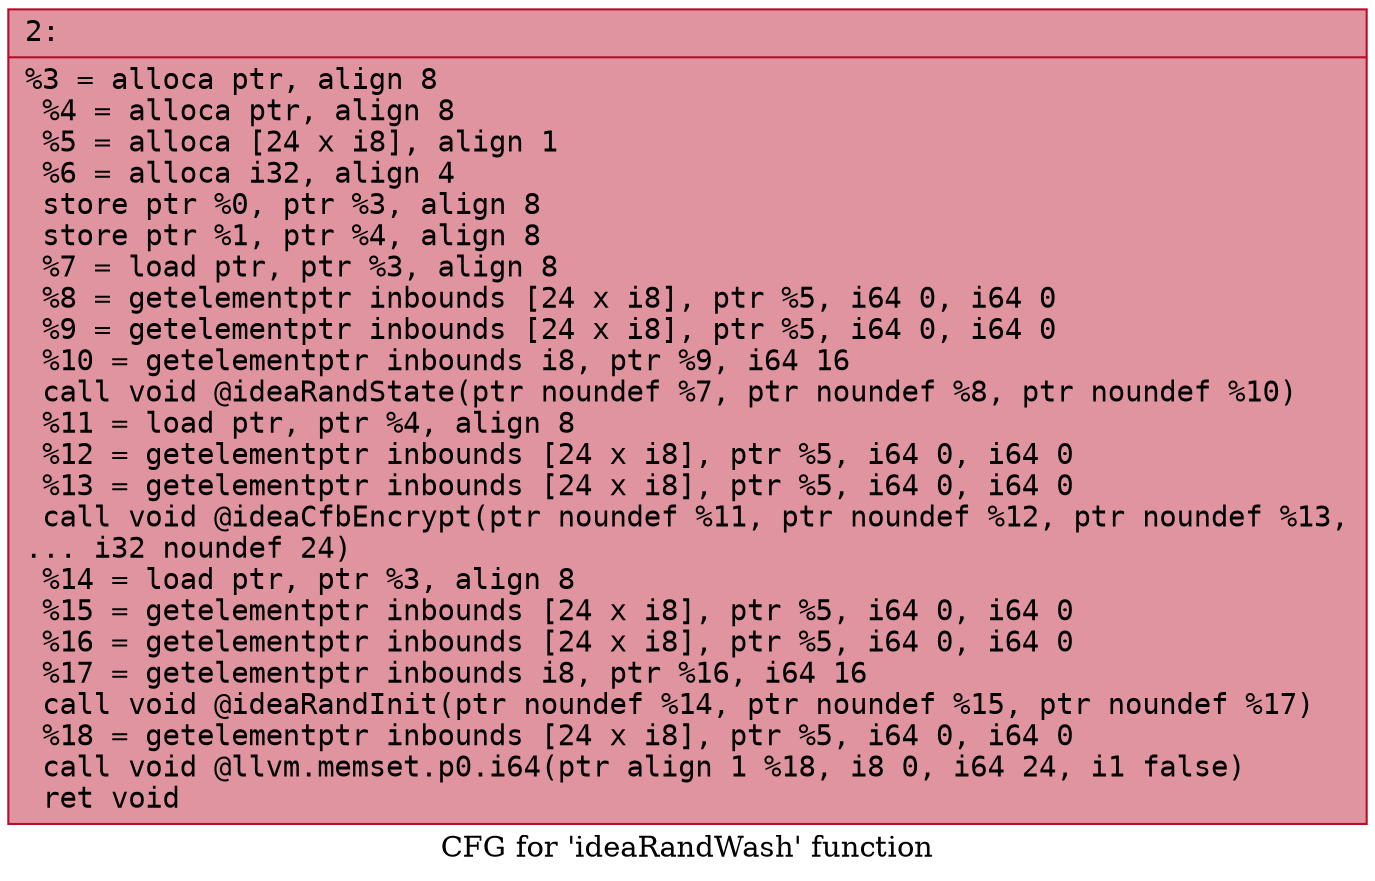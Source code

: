 digraph "CFG for 'ideaRandWash' function" {
	label="CFG for 'ideaRandWash' function";

	Node0x600000ba8690 [shape=record,color="#b70d28ff", style=filled, fillcolor="#b70d2870" fontname="Courier",label="{2:\l|  %3 = alloca ptr, align 8\l  %4 = alloca ptr, align 8\l  %5 = alloca [24 x i8], align 1\l  %6 = alloca i32, align 4\l  store ptr %0, ptr %3, align 8\l  store ptr %1, ptr %4, align 8\l  %7 = load ptr, ptr %3, align 8\l  %8 = getelementptr inbounds [24 x i8], ptr %5, i64 0, i64 0\l  %9 = getelementptr inbounds [24 x i8], ptr %5, i64 0, i64 0\l  %10 = getelementptr inbounds i8, ptr %9, i64 16\l  call void @ideaRandState(ptr noundef %7, ptr noundef %8, ptr noundef %10)\l  %11 = load ptr, ptr %4, align 8\l  %12 = getelementptr inbounds [24 x i8], ptr %5, i64 0, i64 0\l  %13 = getelementptr inbounds [24 x i8], ptr %5, i64 0, i64 0\l  call void @ideaCfbEncrypt(ptr noundef %11, ptr noundef %12, ptr noundef %13,\l... i32 noundef 24)\l  %14 = load ptr, ptr %3, align 8\l  %15 = getelementptr inbounds [24 x i8], ptr %5, i64 0, i64 0\l  %16 = getelementptr inbounds [24 x i8], ptr %5, i64 0, i64 0\l  %17 = getelementptr inbounds i8, ptr %16, i64 16\l  call void @ideaRandInit(ptr noundef %14, ptr noundef %15, ptr noundef %17)\l  %18 = getelementptr inbounds [24 x i8], ptr %5, i64 0, i64 0\l  call void @llvm.memset.p0.i64(ptr align 1 %18, i8 0, i64 24, i1 false)\l  ret void\l}"];
}
